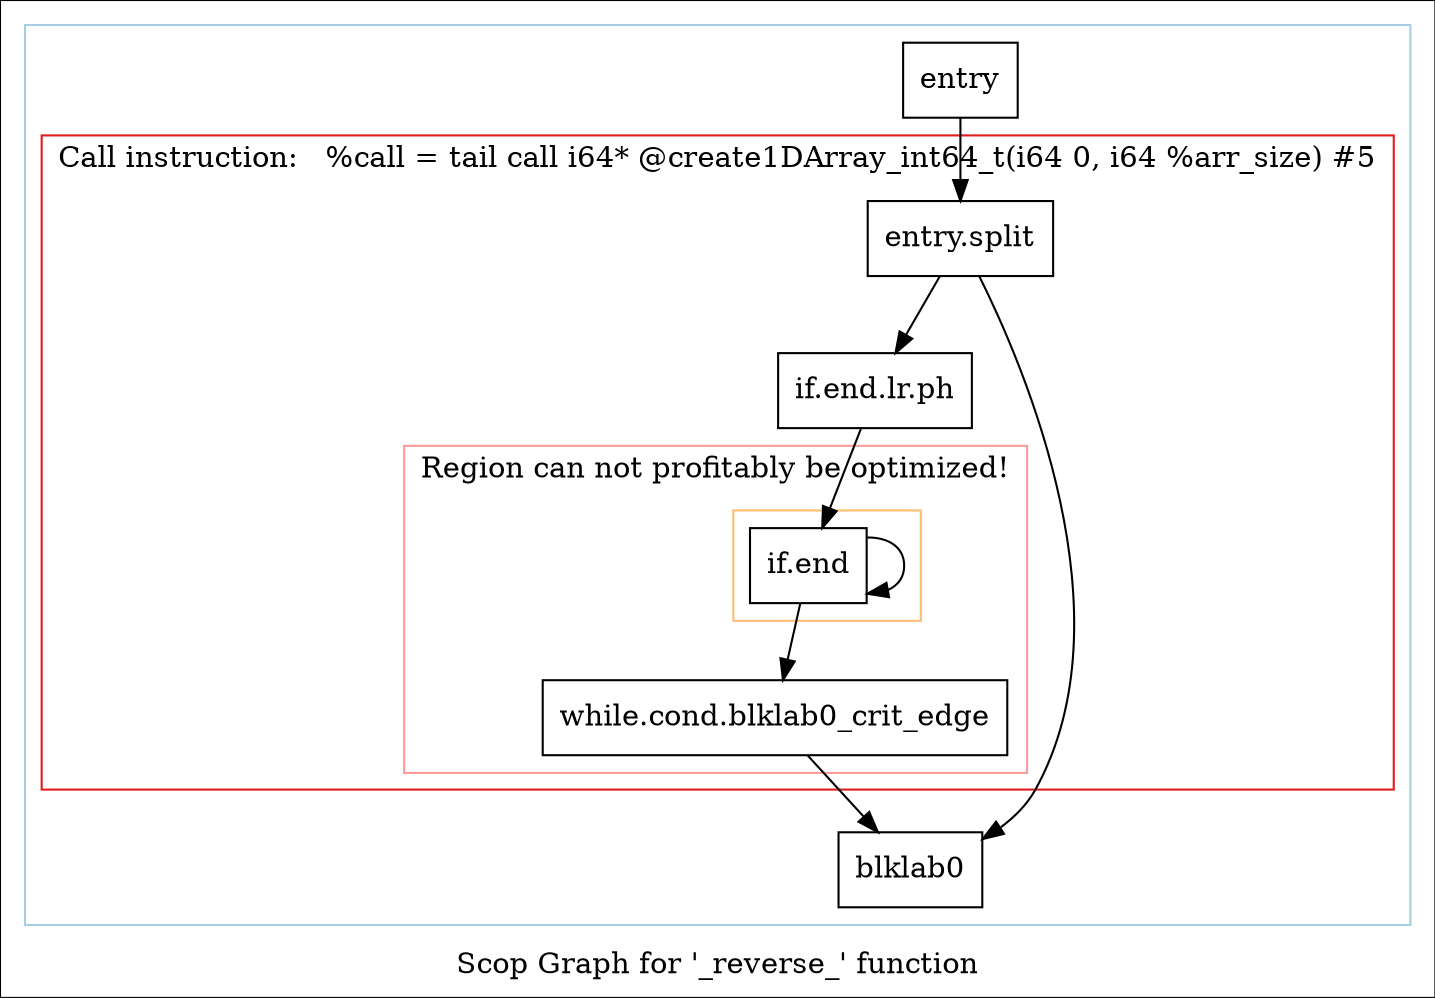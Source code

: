 digraph "Scop Graph for '_reverse_' function" {
	label="Scop Graph for '_reverse_' function";

	Node0xccfd6b0 [shape=record,label="{entry}"];
	Node0xccfd6b0 -> Node0xccff8b0;
	Node0xccff8b0 [shape=record,label="{entry.split}"];
	Node0xccff8b0 -> Node0xccff910;
	Node0xccff8b0 -> Node0xccfe6b0;
	Node0xccff910 [shape=record,label="{blklab0}"];
	Node0xccfe6b0 [shape=record,label="{if.end.lr.ph}"];
	Node0xccfe6b0 -> Node0xccfd960;
	Node0xccfd960 [shape=record,label="{if.end}"];
	Node0xccfd960 -> Node0xccfd9c0;
	Node0xccfd960 -> Node0xccfd960[constraint=false];
	Node0xccfd9c0 [shape=record,label="{while.cond.blklab0_crit_edge}"];
	Node0xccfd9c0 -> Node0xccff910;
	colorscheme = "paired12"
        subgraph cluster_0xcd085c0 {
          label = "";
          style = solid;
          color = 1
          subgraph cluster_0xccf23a0 {
            label = "Call instruction:   %call = tail call i64* @create1DArray_int64_t(i64 0, i64 %arr_size) #5";
            style = solid;
            color = 6
            subgraph cluster_0xcd13f90 {
              label = "Region can not profitably be optimized!";
              style = solid;
              color = 5
              subgraph cluster_0xcd08510 {
                label = "";
                style = solid;
                color = 7
                Node0xccfd960;
              }
              Node0xccfd9c0;
            }
            Node0xccff8b0;
            Node0xccfe6b0;
          }
          Node0xccfd6b0;
          Node0xccff910;
        }
}
